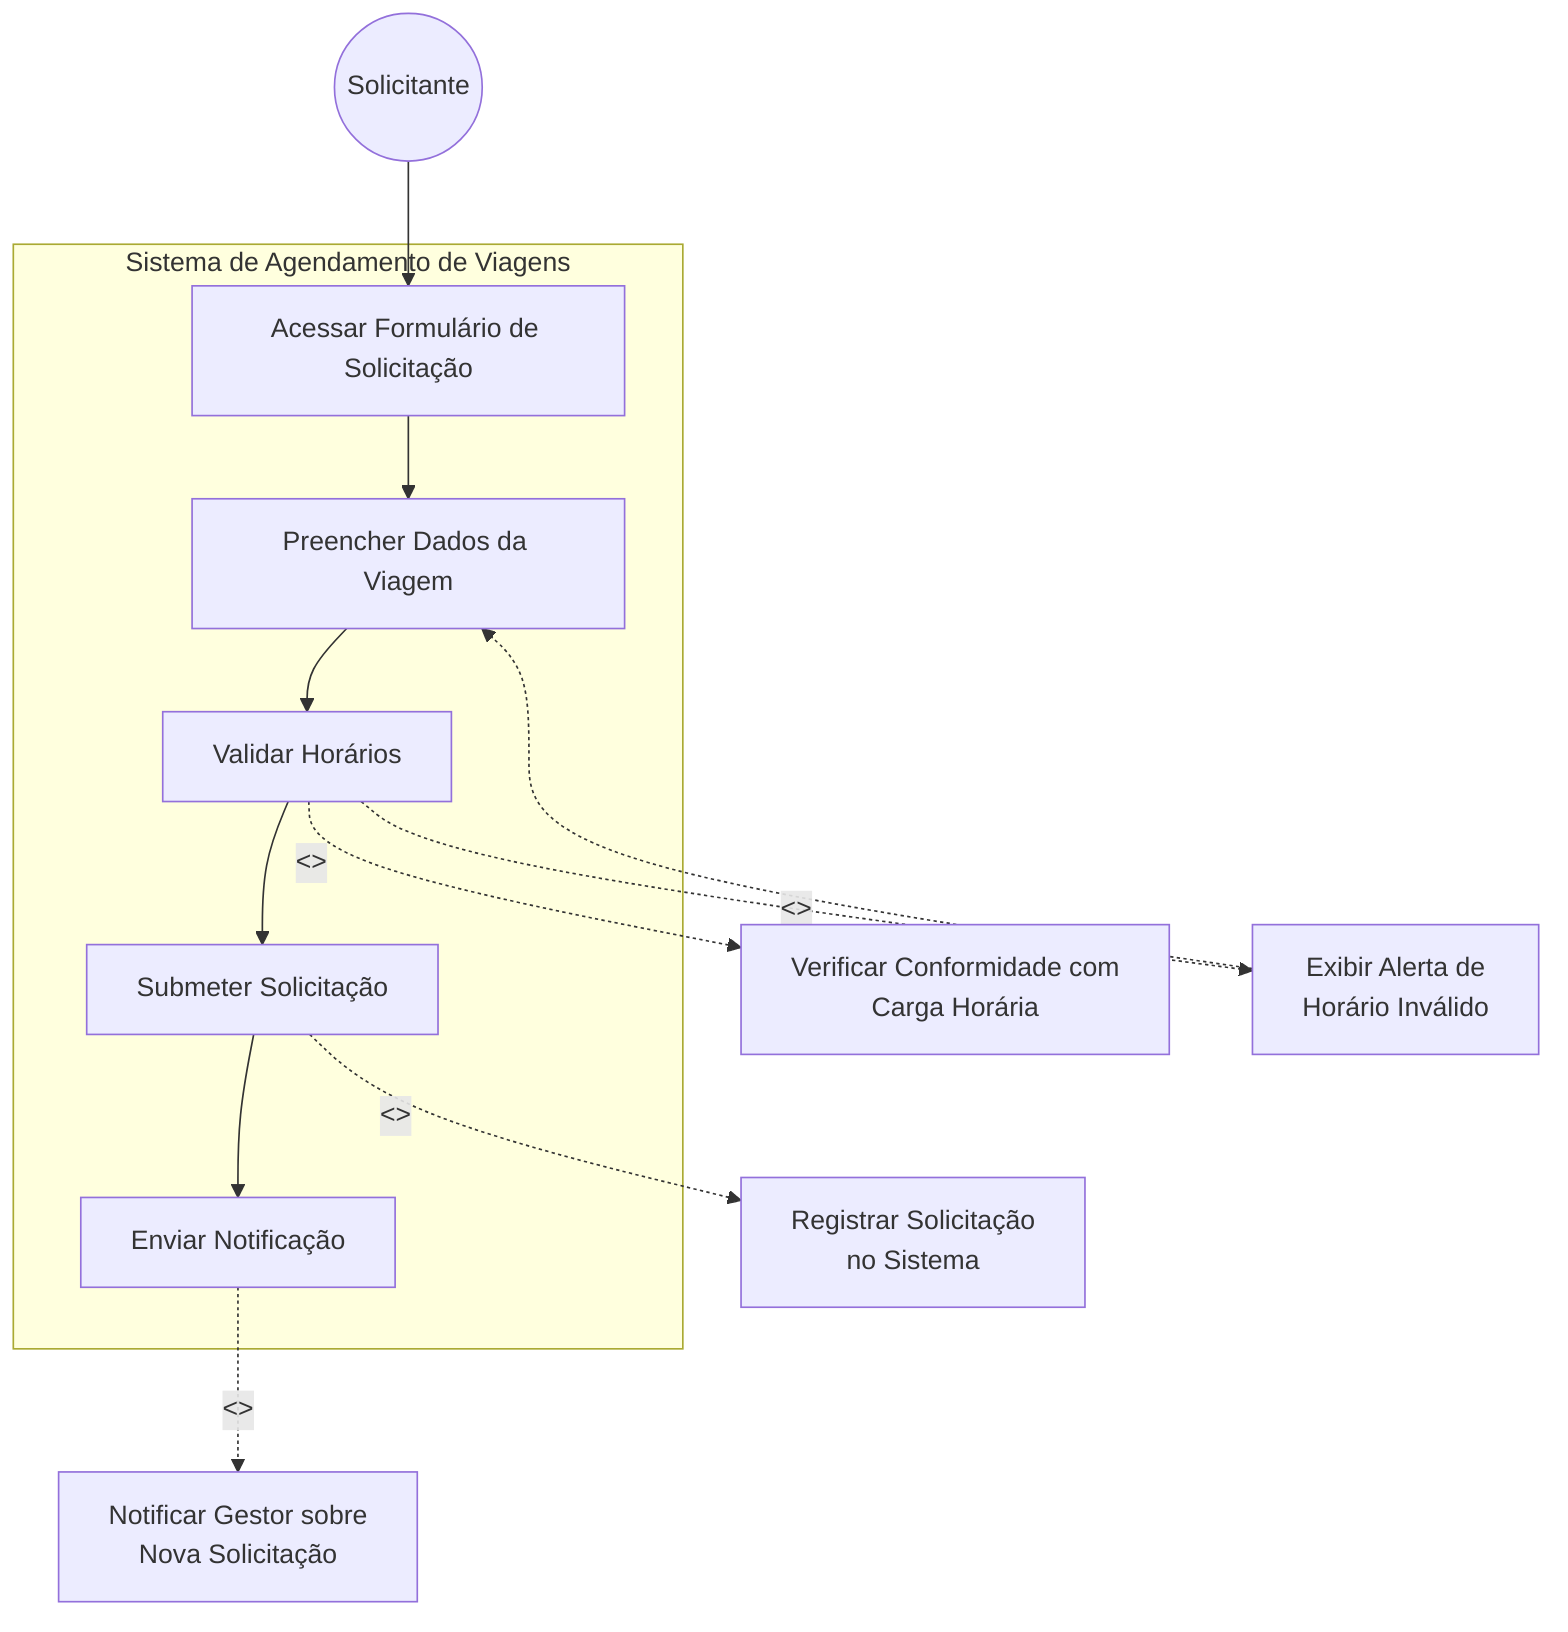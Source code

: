 graph TD
    actor1(("Solicitante"))
    
    subgraph "Sistema de Agendamento de Viagens"
    A[Acessar Formulário de Solicitação]
    B[Preencher Dados da Viagem]
    C[Validar Horários]
    D[Submeter Solicitação]
    E[Enviar Notificação]
    end
    
    actor1 --> A
    A --> B
    B --> C
    C --> D
    D --> E
    
    %% Includes e extends
    C -.->|<<include>>| F[Verificar Conformidade com\nCarga Horária]
    D -.->|<<include>>| G[Registrar Solicitação\nno Sistema]
    E -.->|<<include>>| H[Notificar Gestor sobre\nNova Solicitação]
    
    %% Fluxo alternativo
    C -.->|<<extend>>| I[Exibir Alerta de\nHorário Inválido]
    I -.-> B